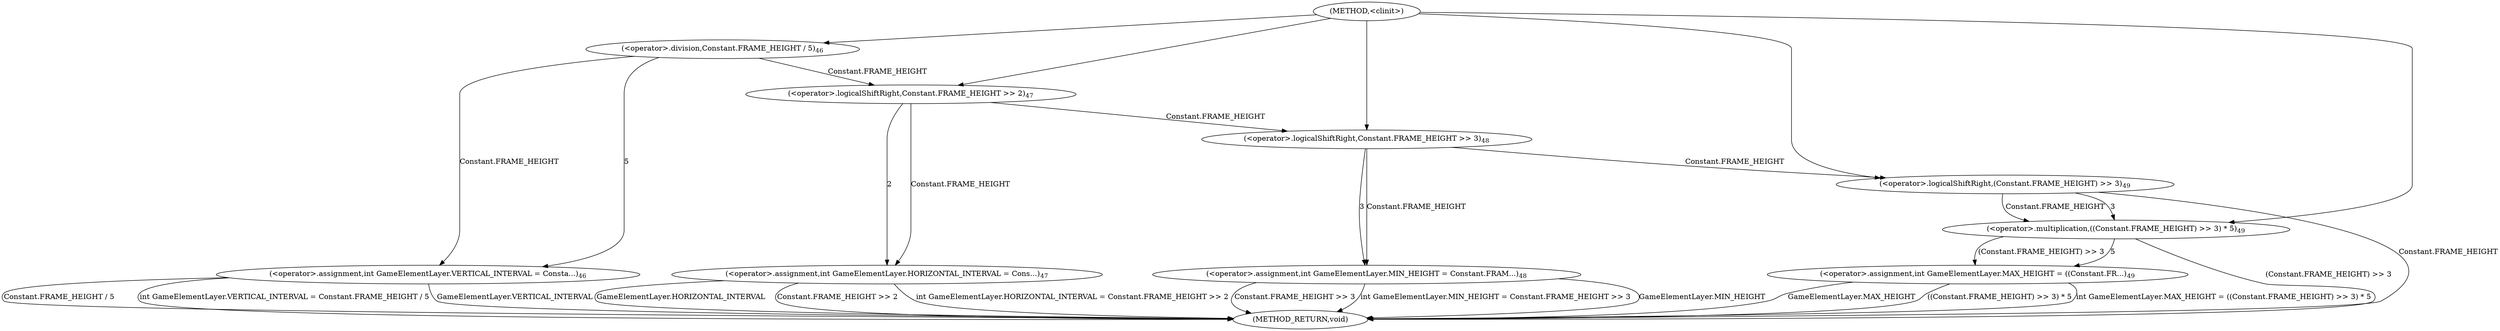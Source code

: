 digraph "&lt;clinit&gt;" {  
"781" [label = <(METHOD,&lt;clinit&gt;)> ]
"822" [label = <(METHOD_RETURN,void)> ]
"783" [label = <(&lt;operator&gt;.assignment,int GameElementLayer.VERTICAL_INTERVAL = Consta...)<SUB>46</SUB>> ]
"792" [label = <(&lt;operator&gt;.assignment,int GameElementLayer.HORIZONTAL_INTERVAL = Cons...)<SUB>47</SUB>> ]
"801" [label = <(&lt;operator&gt;.assignment,int GameElementLayer.MIN_HEIGHT = Constant.FRAM...)<SUB>48</SUB>> ]
"810" [label = <(&lt;operator&gt;.assignment,int GameElementLayer.MAX_HEIGHT = ((Constant.FR...)<SUB>49</SUB>> ]
"783" [label = <(&lt;operator&gt;.assignment,int GameElementLayer.VERTICAL_INTERVAL = Consta...)<SUB>46</SUB>> ]
"783" [label = <(&lt;operator&gt;.assignment,int GameElementLayer.VERTICAL_INTERVAL = Consta...)<SUB>46</SUB>> ]
"792" [label = <(&lt;operator&gt;.assignment,int GameElementLayer.HORIZONTAL_INTERVAL = Cons...)<SUB>47</SUB>> ]
"792" [label = <(&lt;operator&gt;.assignment,int GameElementLayer.HORIZONTAL_INTERVAL = Cons...)<SUB>47</SUB>> ]
"801" [label = <(&lt;operator&gt;.assignment,int GameElementLayer.MIN_HEIGHT = Constant.FRAM...)<SUB>48</SUB>> ]
"801" [label = <(&lt;operator&gt;.assignment,int GameElementLayer.MIN_HEIGHT = Constant.FRAM...)<SUB>48</SUB>> ]
"810" [label = <(&lt;operator&gt;.assignment,int GameElementLayer.MAX_HEIGHT = ((Constant.FR...)<SUB>49</SUB>> ]
"810" [label = <(&lt;operator&gt;.assignment,int GameElementLayer.MAX_HEIGHT = ((Constant.FR...)<SUB>49</SUB>> ]
"787" [label = <(&lt;operator&gt;.division,Constant.FRAME_HEIGHT / 5)<SUB>46</SUB>> ]
"787" [label = <(&lt;operator&gt;.division,Constant.FRAME_HEIGHT / 5)<SUB>46</SUB>> ]
"796" [label = <(&lt;operator&gt;.logicalShiftRight,Constant.FRAME_HEIGHT &gt;&gt; 2)<SUB>47</SUB>> ]
"796" [label = <(&lt;operator&gt;.logicalShiftRight,Constant.FRAME_HEIGHT &gt;&gt; 2)<SUB>47</SUB>> ]
"805" [label = <(&lt;operator&gt;.logicalShiftRight,Constant.FRAME_HEIGHT &gt;&gt; 3)<SUB>48</SUB>> ]
"805" [label = <(&lt;operator&gt;.logicalShiftRight,Constant.FRAME_HEIGHT &gt;&gt; 3)<SUB>48</SUB>> ]
"814" [label = <(&lt;operator&gt;.multiplication,((Constant.FRAME_HEIGHT) &gt;&gt; 3) * 5)<SUB>49</SUB>> ]
"814" [label = <(&lt;operator&gt;.multiplication,((Constant.FRAME_HEIGHT) &gt;&gt; 3) * 5)<SUB>49</SUB>> ]
"815" [label = <(&lt;operator&gt;.logicalShiftRight,(Constant.FRAME_HEIGHT) &gt;&gt; 3)<SUB>49</SUB>> ]
"815" [label = <(&lt;operator&gt;.logicalShiftRight,(Constant.FRAME_HEIGHT) &gt;&gt; 3)<SUB>49</SUB>> ]
  "783" -> "822"  [ label = "GameElementLayer.VERTICAL_INTERVAL"] 
  "783" -> "822"  [ label = "Constant.FRAME_HEIGHT / 5"] 
  "783" -> "822"  [ label = "int GameElementLayer.VERTICAL_INTERVAL = Constant.FRAME_HEIGHT / 5"] 
  "792" -> "822"  [ label = "GameElementLayer.HORIZONTAL_INTERVAL"] 
  "792" -> "822"  [ label = "Constant.FRAME_HEIGHT &gt;&gt; 2"] 
  "792" -> "822"  [ label = "int GameElementLayer.HORIZONTAL_INTERVAL = Constant.FRAME_HEIGHT &gt;&gt; 2"] 
  "801" -> "822"  [ label = "GameElementLayer.MIN_HEIGHT"] 
  "801" -> "822"  [ label = "Constant.FRAME_HEIGHT &gt;&gt; 3"] 
  "801" -> "822"  [ label = "int GameElementLayer.MIN_HEIGHT = Constant.FRAME_HEIGHT &gt;&gt; 3"] 
  "810" -> "822"  [ label = "GameElementLayer.MAX_HEIGHT"] 
  "815" -> "822"  [ label = "Constant.FRAME_HEIGHT"] 
  "814" -> "822"  [ label = "(Constant.FRAME_HEIGHT) &gt;&gt; 3"] 
  "810" -> "822"  [ label = "((Constant.FRAME_HEIGHT) &gt;&gt; 3) * 5"] 
  "810" -> "822"  [ label = "int GameElementLayer.MAX_HEIGHT = ((Constant.FRAME_HEIGHT) &gt;&gt; 3) * 5"] 
  "787" -> "783"  [ label = "Constant.FRAME_HEIGHT"] 
  "787" -> "783"  [ label = "5"] 
  "796" -> "792"  [ label = "Constant.FRAME_HEIGHT"] 
  "796" -> "792"  [ label = "2"] 
  "805" -> "801"  [ label = "Constant.FRAME_HEIGHT"] 
  "805" -> "801"  [ label = "3"] 
  "814" -> "810"  [ label = "(Constant.FRAME_HEIGHT) &gt;&gt; 3"] 
  "814" -> "810"  [ label = "5"] 
  "781" -> "787" 
  "787" -> "796"  [ label = "Constant.FRAME_HEIGHT"] 
  "781" -> "796" 
  "796" -> "805"  [ label = "Constant.FRAME_HEIGHT"] 
  "781" -> "805" 
  "815" -> "814"  [ label = "Constant.FRAME_HEIGHT"] 
  "815" -> "814"  [ label = "3"] 
  "781" -> "814" 
  "805" -> "815"  [ label = "Constant.FRAME_HEIGHT"] 
  "781" -> "815" 
}
